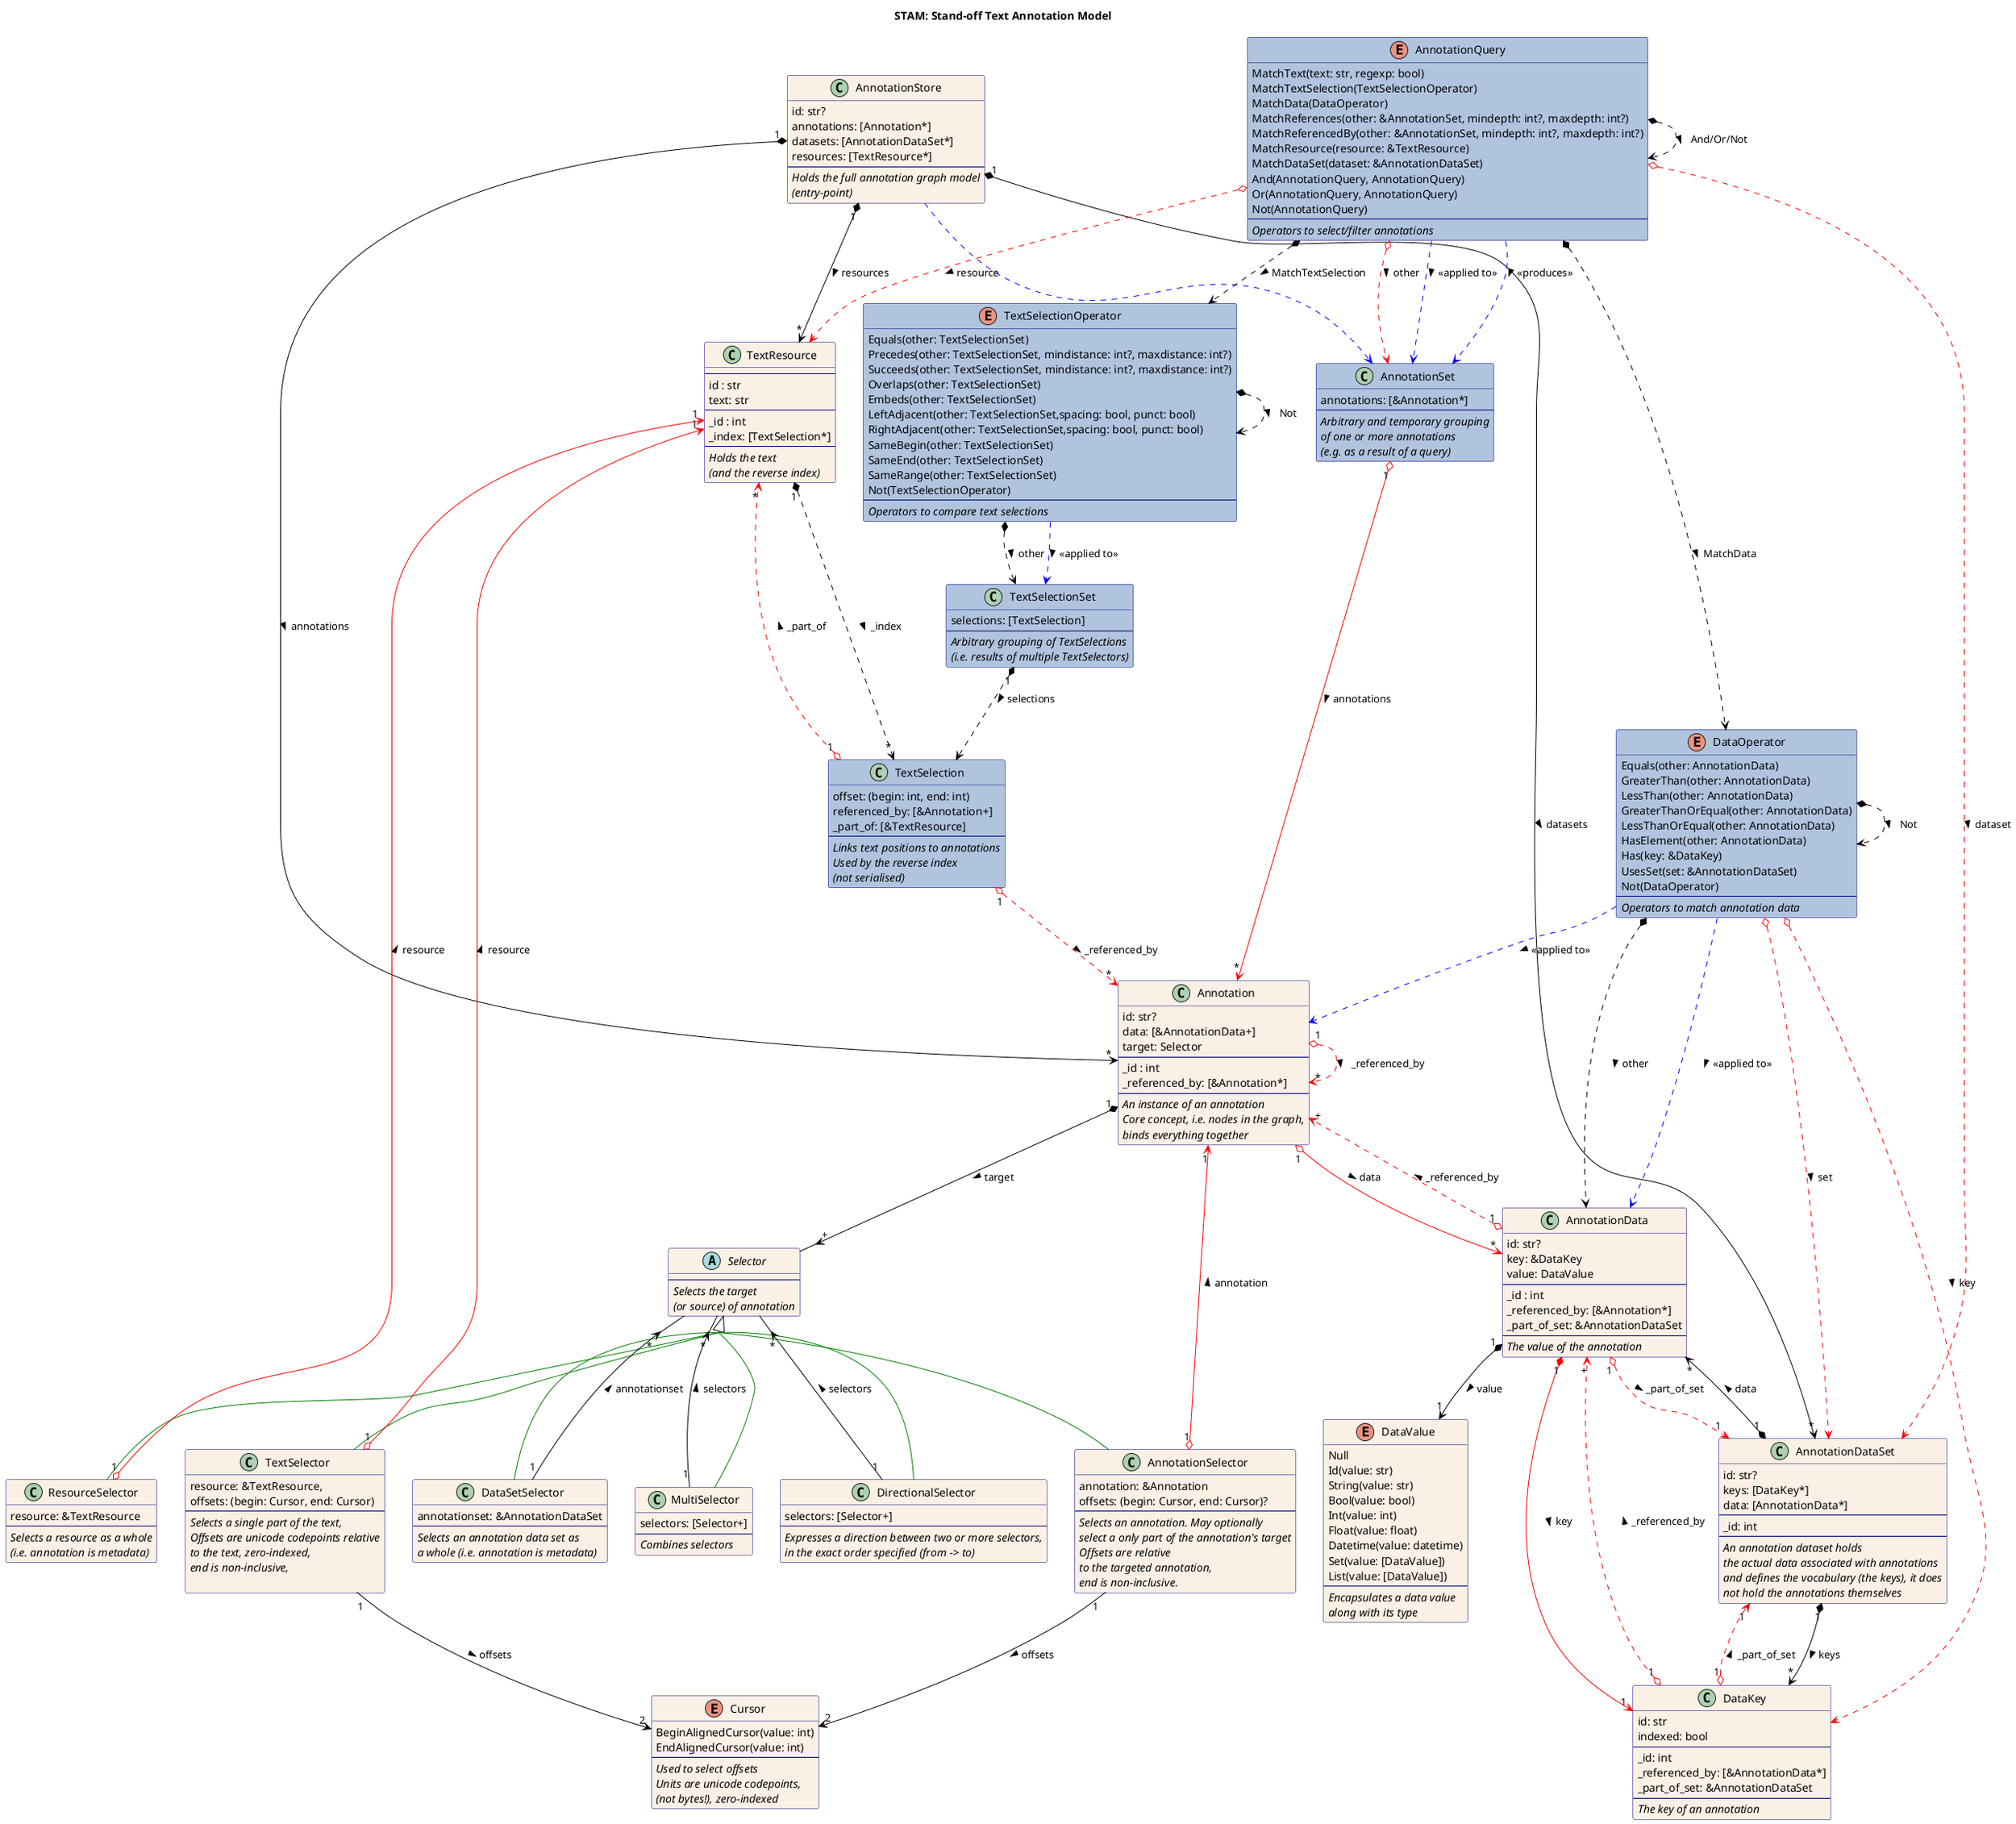 @startuml
hide stereotype

skinparam class {
    BackgroundColor Linen
    ArrowColor Black
    BorderColor Navy

    BackgroundColor<<functional>> LightSteelBlue
}
skinparam groupInheritance 2

title "STAM: Stand-off Text Annotation Model"

class TextResource {
    --
    id : str
    text: str
    --
    _id : int
    _index: [TextSelection*]
    --
    <i>Holds the text</i>
    <i>(and the reverse index)</i>
}

class TextSelection <<functional>> {
    offset: (begin: int, end: int)
    referenced_by: [&Annotation+]
    _part_of: [&TextResource]
    --
    <i>Links text positions to annotations</i>
    <i>Used by the reverse index</i>
    <i>(not serialised)</i>
}

class AnnotationStore {
    id: str?
    annotations: [Annotation*]
    datasets: [AnnotationDataSet*]
    resources: [TextResource*]
    --
    <i>Holds the full annotation graph model</i>
    <i>(entry-point)</i>
}

class AnnotationDataSet {
    id: str?
    keys: [DataKey*]
    data: [AnnotationData*]
    --
    _id: int
    --
    <i>An annotation dataset holds</i>
    <i>the actual data associated with annotations</i>
    <i>and defines the vocabulary (the keys), it does</i>
    <i>not hold the annotations themselves</i>
}

class Annotation {
    id: str?
    data: [&AnnotationData+]
    target: Selector
    --
    _id : int
    _referenced_by: [&Annotation*]
    --
    <i>An instance of an annotation</i>
    <i>Core concept, i.e. nodes in the graph,
    <i>binds everything together</i>
}

abstract class Selector {
    --
    <i>Selects the target</i>
    <i>(or source) of annotation</i>
}

class TextSelector {
    resource: &TextResource,
    offsets: (begin: Cursor, end: Cursor)
    ---
    <i>Selects a single part of the text,</i>
    <i>Offsets are unicode codepoints relative</i>
    <i>to the text, zero-indexed, </i>
    <i>end is non-inclusive,</i>

}

class ResourceSelector {
    resource: &TextResource
    ---
    <i>Selects a resource as a whole</i>
    <i>(i.e. annotation is metadata)</i>
}

class DataSetSelector {
    annotationset: &AnnotationDataSet
    --
    <i>Selects an annotation data set as</i>
    <i>a whole (i.e. annotation is metadata)</i>
}

class AnnotationSelector {
    annotation: &Annotation
    offsets: (begin: Cursor, end: Cursor)?
    --
    <i>Selects an annotation. May optionally</i>
    <i>select a only part of the annotation's target</i>
    <i>Offsets are relative</i>
    <i>to the targeted annotation, </i>
    <i>end is non-inclusive.</i>
}


class MultiSelector {
    selectors: [Selector+]
    --
    <i>Combines selectors</i>
}

class DirectionalSelector {
    selectors: [Selector+]
    --
    <i>Expresses a direction between two or more selectors,</i>
    <i>in the exact order specified (from -> to)</i>
}

Selector <|-[#green]- TextSelector
Selector <|-[#green]- ResourceSelector
Selector <|-[#green]- DataSetSelector
Selector <|-[#green]- AnnotationSelector
Selector <|-[#green]- MultiSelector
Selector <|-[#green]- DirectionalSelector





class AnnotationData {
    id: str?
    key: &DataKey
    value: DataValue
    --
    _id : int
    _referenced_by: [&Annotation*]
    _part_of_set: &AnnotationDataSet
    --
    <i>The value of the annotation</i>
}

class DataKey {
    id: str
    indexed: bool
    --
    _id: int
    _referenced_by: [&AnnotationData*]
    _part_of_set: &AnnotationDataSet
    --
    <i>The key of an annotation</i>
}

enum DataValue {
    Null
    Id(value: str)
    String(value: str)
    Bool(value: bool)
    Int(value: int)
    Float(value: float)
    Datetime(value: datetime)
    Set(value: [DataValue])
    List(value: [DataValue])
    --
    <i>Encapsulates a data value</i>
    <i>along with its type</i>
}
' There is no Map() in DataValue, a Map should be expressed as an Annotation on an Annotation

enum Cursor {
    BeginAlignedCursor(value: int)
    EndAlignedCursor(value: int)
    --
    <i>Used to select offsets</i>
    <i>Units are unicode codepoints,</i>
    <i>(not bytes!), zero-indexed</i>
}

class TextSelectionSet <<functional>> {
    selections: [TextSelection]
    --
    <i>Arbitrary grouping of TextSelections</i>
    <i>(i.e. results of multiple TextSelectors)</i>
}

enum TextSelectionOperator <<functional>> {
    Equals(other: TextSelectionSet)
    Precedes(other: TextSelectionSet, mindistance: int?, maxdistance: int?)
    Succeeds(other: TextSelectionSet, mindistance: int?, maxdistance: int?)
    Overlaps(other: TextSelectionSet)
    Embeds(other: TextSelectionSet)
    LeftAdjacent(other: TextSelectionSet,spacing: bool, punct: bool)
    RightAdjacent(other: TextSelectionSet,spacing: bool, punct: bool)
    SameBegin(other: TextSelectionSet)
    SameEnd(other: TextSelectionSet)
    SameRange(other: TextSelectionSet)
    Not(TextSelectionOperator)
    --
    <i>Operators to compare text selections</i>
}

enum DataOperator <<functional>> {
    Equals(other: AnnotationData)
    GreaterThan(other: AnnotationData)
    LessThan(other: AnnotationData)
    GreaterThanOrEqual(other: AnnotationData)
    LessThanOrEqual(other: AnnotationData)
    HasElement(other: AnnotationData)
    Has(key: &DataKey)
    UsesSet(set: &AnnotationDataSet)
    Not(DataOperator)
    --
    <i>Operators to match annotation data</i>
}

enum AnnotationQuery <<functional>> {
    MatchText(text: str, regexp: bool)
    MatchTextSelection(TextSelectionOperator)
    MatchData(DataOperator)
    MatchReferences(other: &AnnotationSet, mindepth: int?, maxdepth: int?)
    MatchReferencedBy(other: &AnnotationSet, mindepth: int?, maxdepth: int?)
    MatchResource(resource: &TextResource)
    MatchDataSet(dataset: &AnnotationDataSet)
    And(AnnotationQuery, AnnotationQuery)
    Or(AnnotationQuery, AnnotationQuery)
    Not(AnnotationQuery)
    --
    <i>Operators to select/filter annotations</i>
}

class AnnotationSet <<functional>> {
    annotations: [&Annotation*]
    --
    <i>Arbitrary and temporary grouping</i>
    <i>of one or more annotations</i>
    <i>(e.g. as a result of a query)</i>
}

AnnotationStore "1" *--> "*" AnnotationDataSet : > datasets
AnnotationStore "1" *--> "*" TextResource : > resources
AnnotationStore "1" *--> "*" Annotation : > annotations

AnnotationDataSet "1" *--> "*" AnnotationData : > data
AnnotationDataSet "1" *--> "*" DataKey : > keys

Annotation "1" *--> "+" Selector : > target
Annotation "1" o-[#red]-> "*" AnnotationData : > data
Annotation "1" o.[#red].> "*" Annotation : > _referenced_by

AnnotationSet "1" o-[#red]-> "*" Annotation : > annotations

AnnotationData "1" o.[#red].> "+" Annotation : > _referenced_by
AnnotationData "1" *--> "1" DataValue : > value
AnnotationData "1" *-[#red]-> "1" DataKey : > key
AnnotationData "1" o.[#red].> "1" AnnotationDataSet : > _part_of_set

TextSelector "1" o-[#red]-> "1" TextResource : > resource
ResourceSelector "1" o-[#red]-> "1" TextResource : > resource
AnnotationSelector "1" o-[#red]-> "1" Annotation : > annotation

DataKey "1" o.[#red].> "+" AnnotationData : > _referenced_by
DataKey "1" o.[#red].> "1" AnnotationDataSet : > _part_of_set

MultiSelector "1" --> "*" Selector : > selectors
DirectionalSelector "1" --> "*" Selector : > selectors
TextSelector "1" --> "2" Cursor : > offsets
AnnotationSelector "1" --> "2" Cursor : > offsets
DataSetSelector "1" --> "*" Selector : > annotationset

TextResource "1" *..> "*" TextSelection : > _index
TextSelection "1" o.[#red].> "*" Annotation : > _referenced_by
TextSelection "1" o.[#red].> "*" TextResource : > _part_of

TextSelectionSet "1" *..> TextSelection : > selections

TextSelectionOperator *..> TextSelectionSet : > other
TextSelectionOperator .[#blue].> TextSelectionSet : > <<applied to>>
TextSelectionOperator *..> TextSelectionOperator : > Not

DataOperator .[#blue].> AnnotationData : > <<applied to>>
DataOperator .[#blue].> Annotation : > <<applied to>>
DataOperator *..> AnnotationData : > other
DataOperator *..> DataOperator : > Not
DataOperator o.[#red].> DataKey : > key
DataOperator o.[#red].> AnnotationDataSet : > set

AnnotationQuery .[#blue].> AnnotationSet : > <<applied to>>
AnnotationQuery .[#blue].> AnnotationSet : > <<produces>>
AnnotationQuery o.[#red].> AnnotationSet : > other
AnnotationQuery *..> TextSelectionOperator : > MatchTextSelection
AnnotationQuery *..> DataOperator : > MatchData
AnnotationQuery o.[#red].> TextResource : > resource
AnnotationQuery o.[#red].> AnnotationDataSet : > dataset
AnnotationQuery *..> AnnotationQuery : > And/Or/Not
AnnotationStore .[#blue].> AnnotationSet

@enduml

